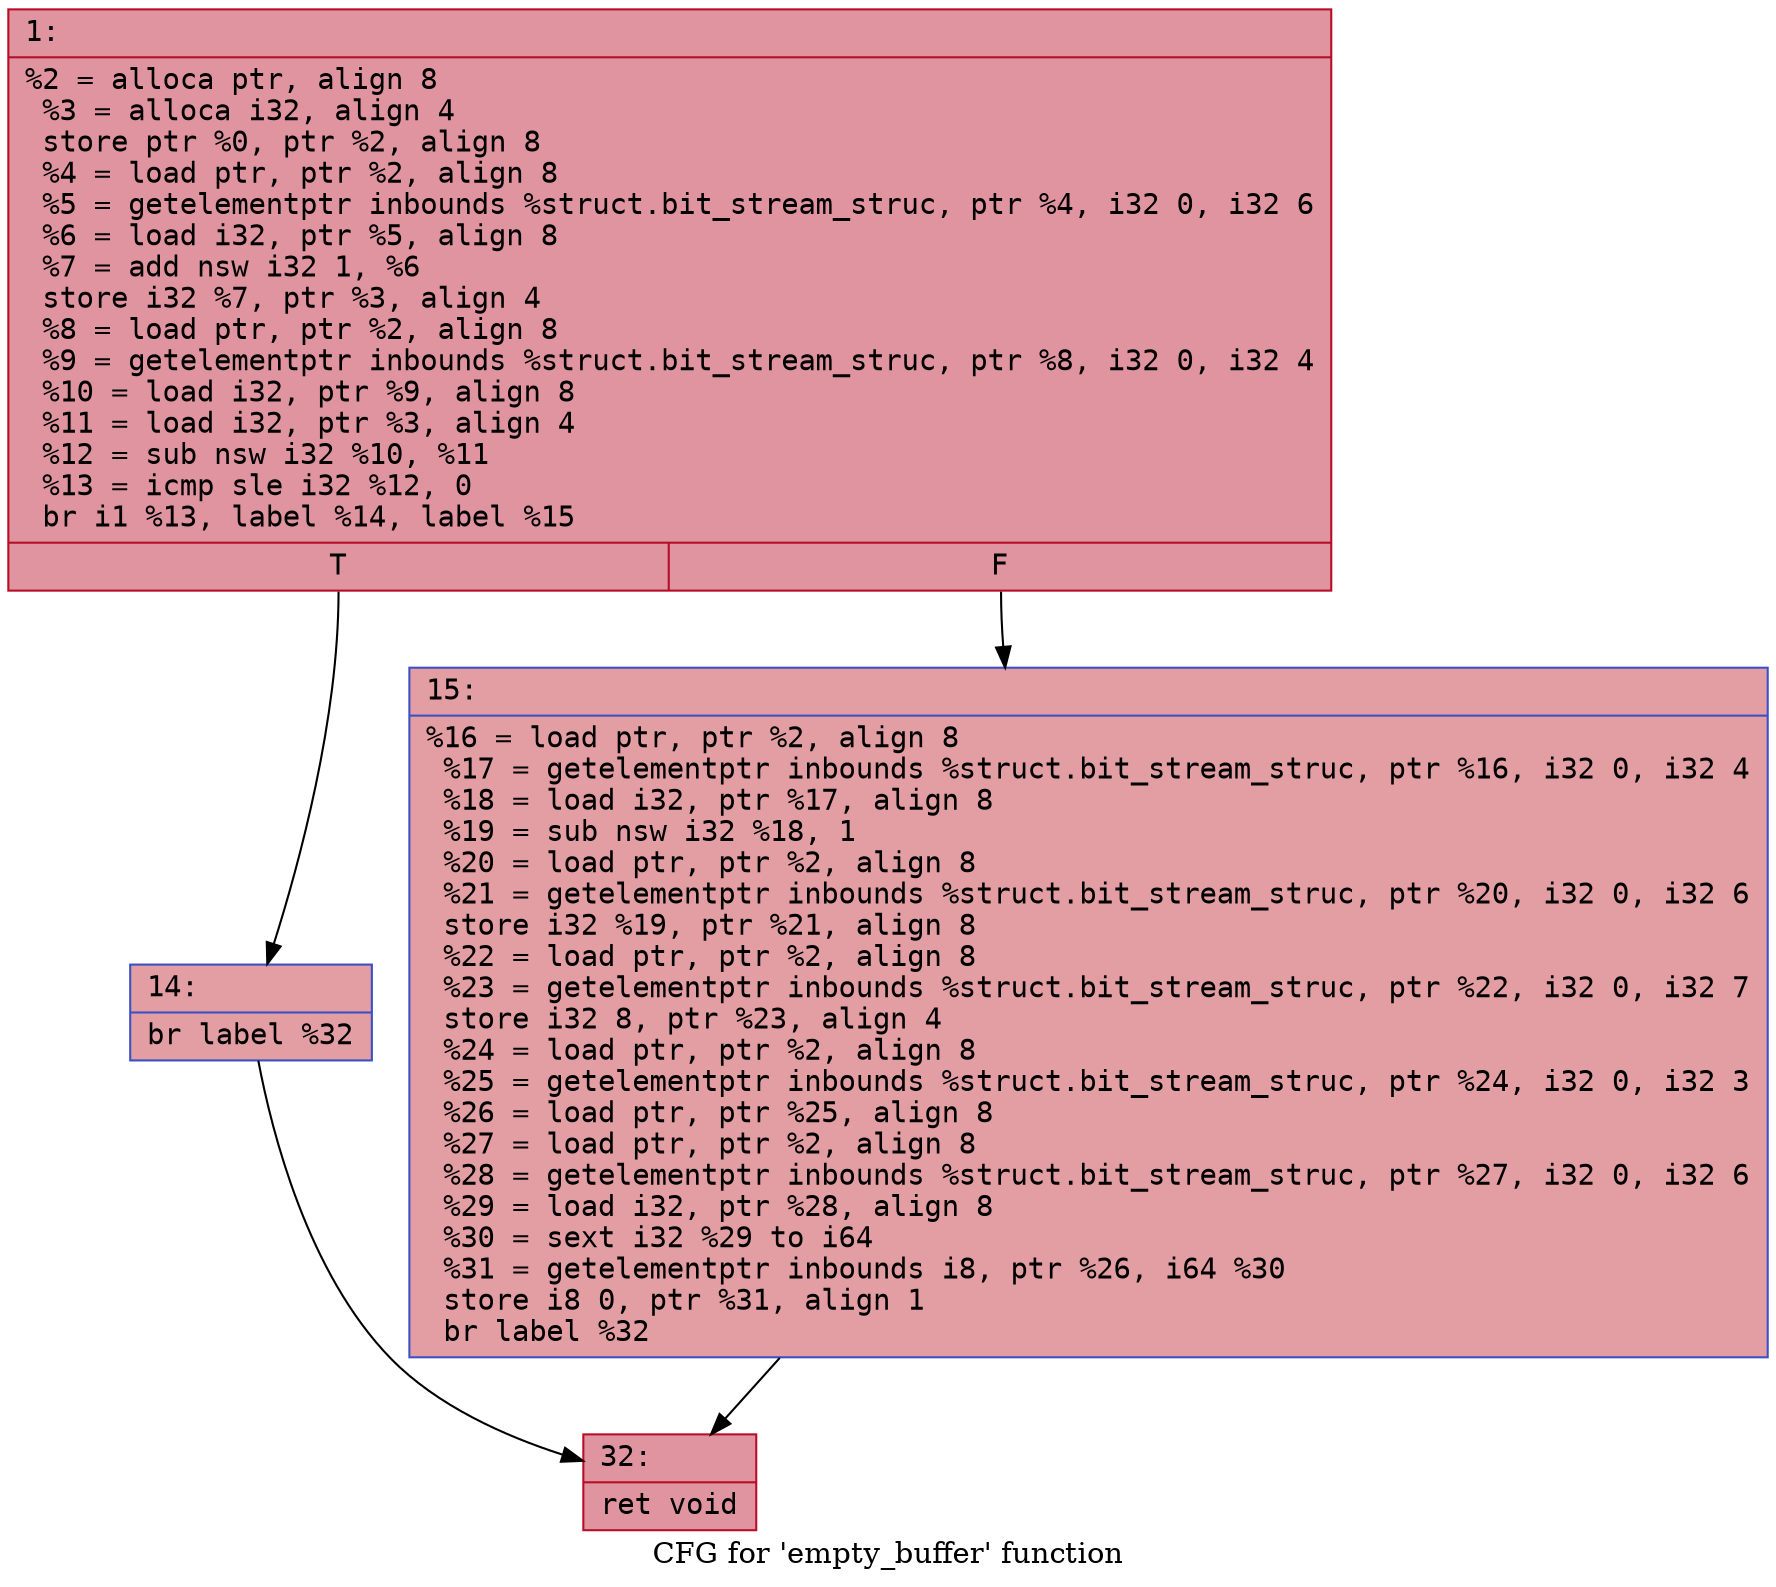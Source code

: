 digraph "CFG for 'empty_buffer' function" {
	label="CFG for 'empty_buffer' function";

	Node0x600001f9f6b0 [shape=record,color="#b70d28ff", style=filled, fillcolor="#b70d2870" fontname="Courier",label="{1:\l|  %2 = alloca ptr, align 8\l  %3 = alloca i32, align 4\l  store ptr %0, ptr %2, align 8\l  %4 = load ptr, ptr %2, align 8\l  %5 = getelementptr inbounds %struct.bit_stream_struc, ptr %4, i32 0, i32 6\l  %6 = load i32, ptr %5, align 8\l  %7 = add nsw i32 1, %6\l  store i32 %7, ptr %3, align 4\l  %8 = load ptr, ptr %2, align 8\l  %9 = getelementptr inbounds %struct.bit_stream_struc, ptr %8, i32 0, i32 4\l  %10 = load i32, ptr %9, align 8\l  %11 = load i32, ptr %3, align 4\l  %12 = sub nsw i32 %10, %11\l  %13 = icmp sle i32 %12, 0\l  br i1 %13, label %14, label %15\l|{<s0>T|<s1>F}}"];
	Node0x600001f9f6b0:s0 -> Node0x600001f9f700[tooltip="1 -> 14\nProbability 50.00%" ];
	Node0x600001f9f6b0:s1 -> Node0x600001f9f750[tooltip="1 -> 15\nProbability 50.00%" ];
	Node0x600001f9f700 [shape=record,color="#3d50c3ff", style=filled, fillcolor="#be242e70" fontname="Courier",label="{14:\l|  br label %32\l}"];
	Node0x600001f9f700 -> Node0x600001f9f7a0[tooltip="14 -> 32\nProbability 100.00%" ];
	Node0x600001f9f750 [shape=record,color="#3d50c3ff", style=filled, fillcolor="#be242e70" fontname="Courier",label="{15:\l|  %16 = load ptr, ptr %2, align 8\l  %17 = getelementptr inbounds %struct.bit_stream_struc, ptr %16, i32 0, i32 4\l  %18 = load i32, ptr %17, align 8\l  %19 = sub nsw i32 %18, 1\l  %20 = load ptr, ptr %2, align 8\l  %21 = getelementptr inbounds %struct.bit_stream_struc, ptr %20, i32 0, i32 6\l  store i32 %19, ptr %21, align 8\l  %22 = load ptr, ptr %2, align 8\l  %23 = getelementptr inbounds %struct.bit_stream_struc, ptr %22, i32 0, i32 7\l  store i32 8, ptr %23, align 4\l  %24 = load ptr, ptr %2, align 8\l  %25 = getelementptr inbounds %struct.bit_stream_struc, ptr %24, i32 0, i32 3\l  %26 = load ptr, ptr %25, align 8\l  %27 = load ptr, ptr %2, align 8\l  %28 = getelementptr inbounds %struct.bit_stream_struc, ptr %27, i32 0, i32 6\l  %29 = load i32, ptr %28, align 8\l  %30 = sext i32 %29 to i64\l  %31 = getelementptr inbounds i8, ptr %26, i64 %30\l  store i8 0, ptr %31, align 1\l  br label %32\l}"];
	Node0x600001f9f750 -> Node0x600001f9f7a0[tooltip="15 -> 32\nProbability 100.00%" ];
	Node0x600001f9f7a0 [shape=record,color="#b70d28ff", style=filled, fillcolor="#b70d2870" fontname="Courier",label="{32:\l|  ret void\l}"];
}
